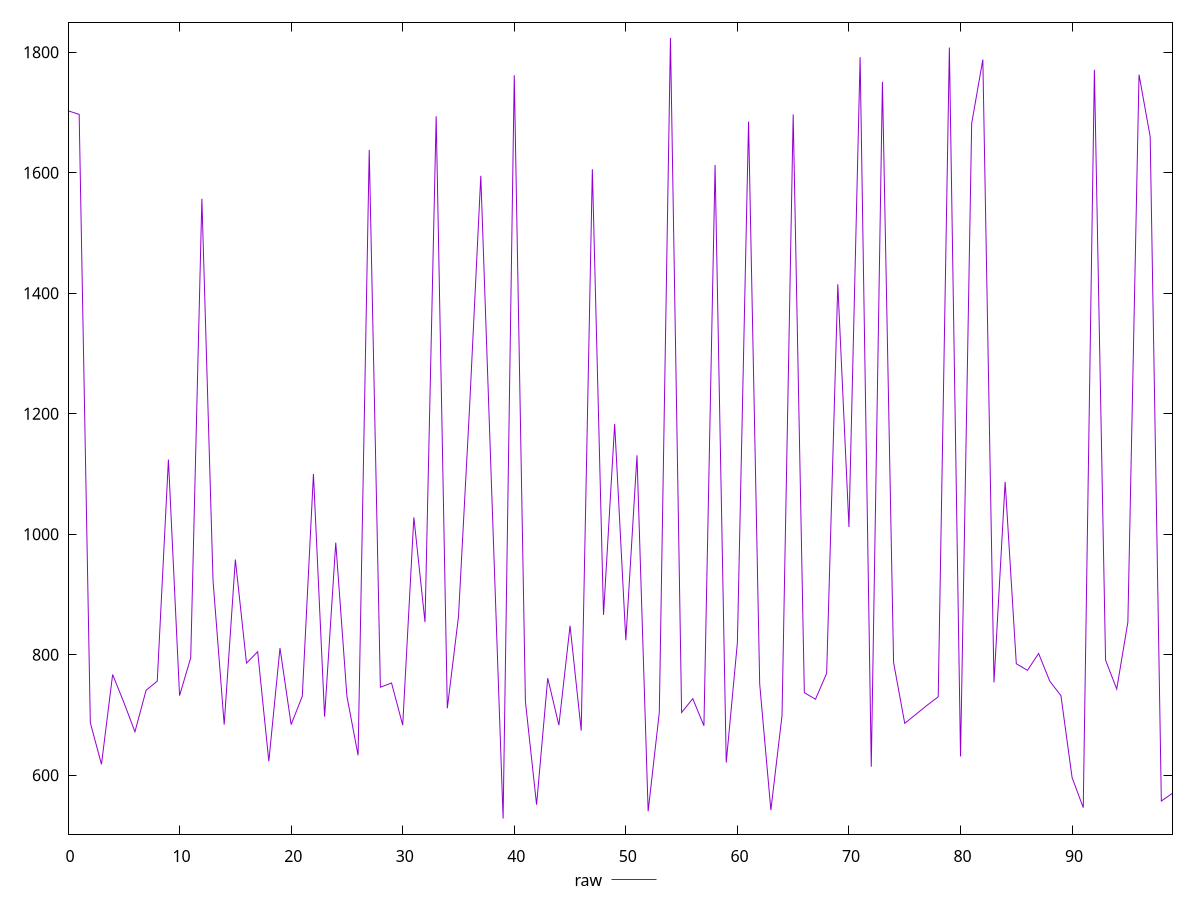 reset

$raw <<EOF
0 1703
1 1697
2 687
3 618
4 767
5 721
6 672
7 741
8 756
9 1124
10 732
11 795
12 1557
13 923
14 684
15 958
16 786
17 805
18 623
19 811
20 684
21 731
22 1100
23 697
24 986
25 731
26 633
27 1638
28 746
29 753
30 683
31 1028
32 854
33 1694
34 711
35 863
36 1213
37 1595
38 1059
39 528
40 1762
41 722
42 551
43 761
44 683
45 848
46 674
47 1606
48 866
49 1183
50 824
51 1131
52 540
53 704
54 1824
55 704
56 727
57 682
58 1613
59 621
60 820
61 1685
62 751
63 542
64 699
65 1697
66 737
67 726
68 769
69 1415
70 1012
71 1792
72 614
73 1751
74 787
75 686
76 701
77 716
78 730
79 1808
80 631
81 1682
82 1788
83 754
84 1087
85 785
86 774
87 802
88 756
89 732
90 596
91 546
92 1771
93 791
94 743
95 854
96 1763
97 1660
98 557
99 570
EOF

set key outside below
set xrange [0:99]
set yrange [502.08:1849.92]
set trange [502.08:1849.92]
set terminal svg size 640, 500 enhanced background rgb 'white'
set output "report/report_00029_2021-02-24T13-36-40.390Z/render-blocking-resources/samples/astro/raw/values.svg"

plot $raw title "raw" with line

reset
